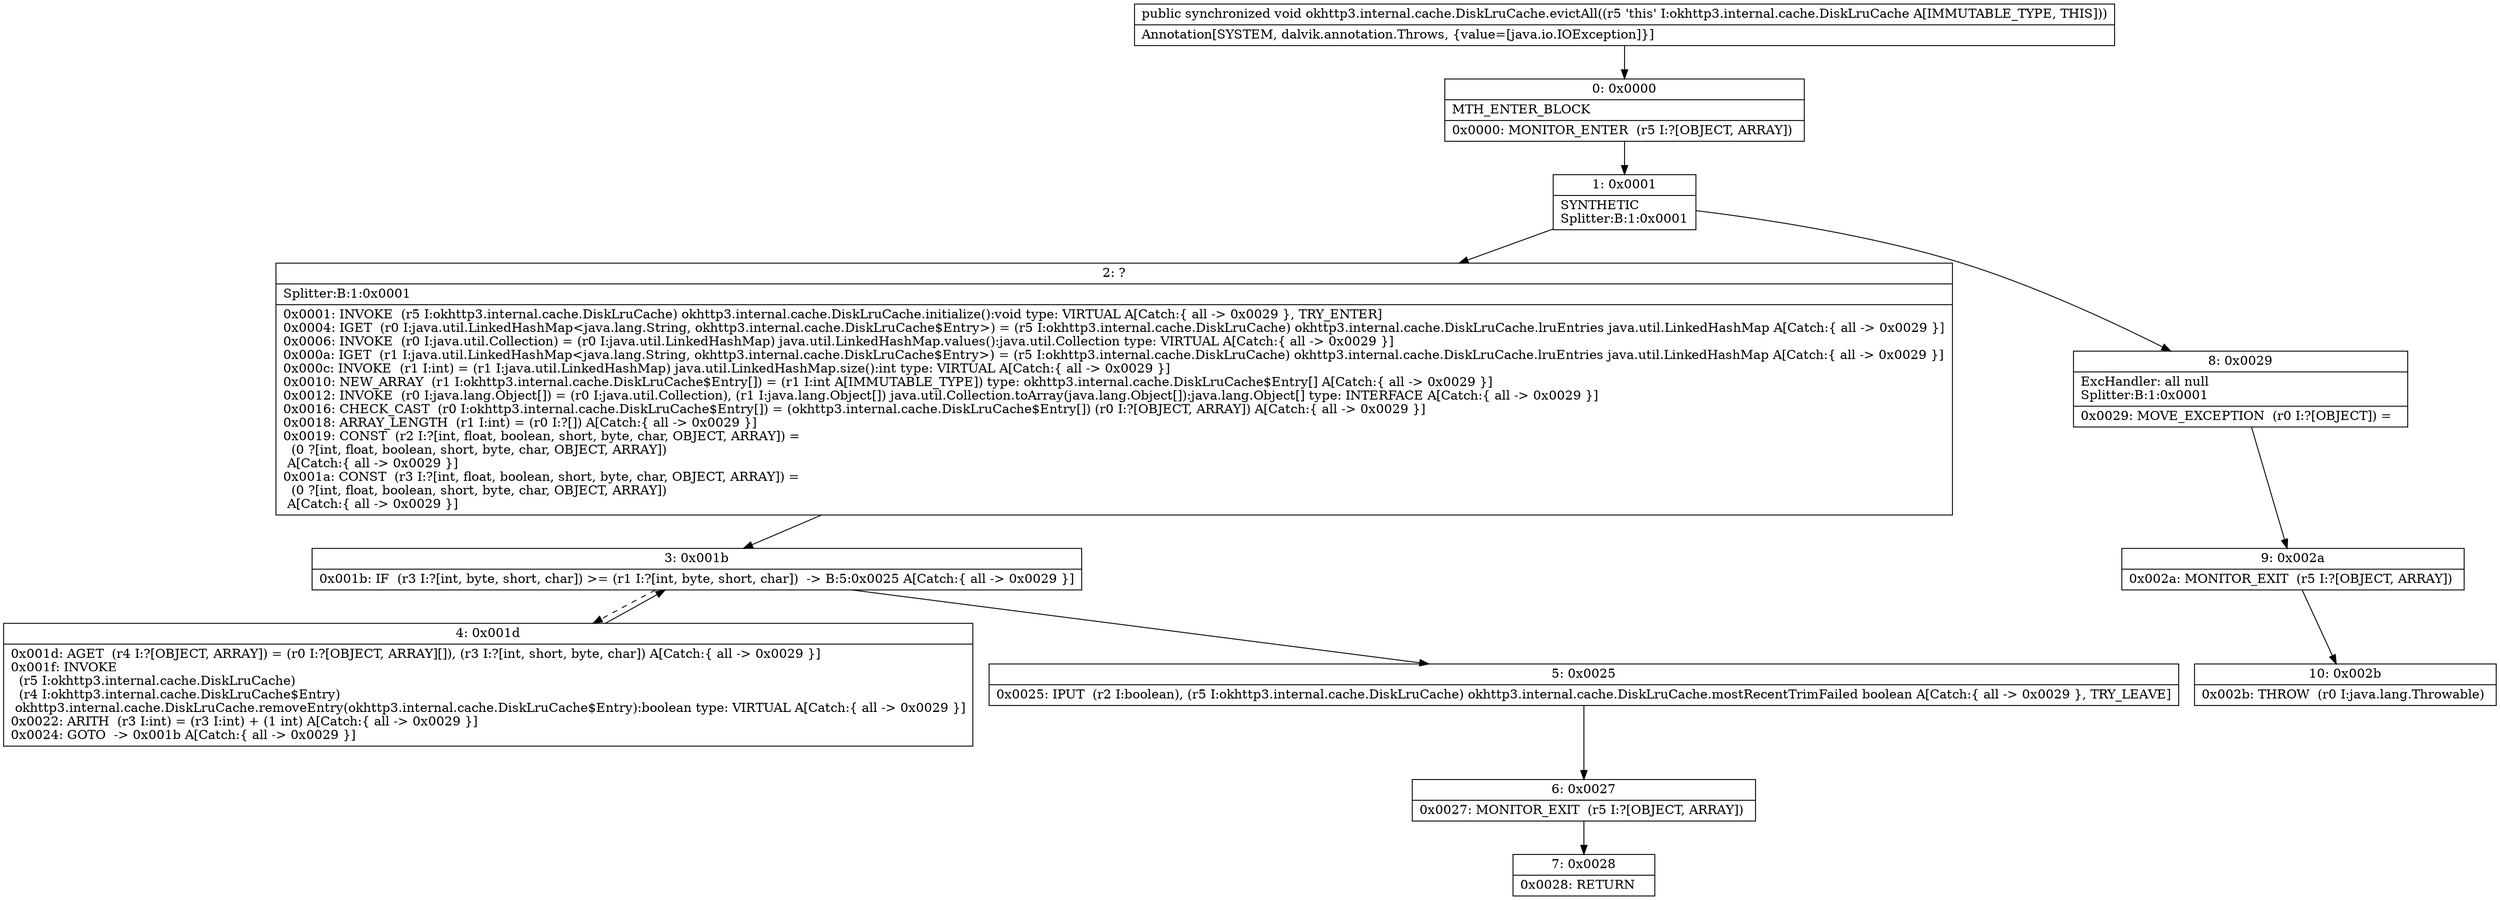 digraph "CFG forokhttp3.internal.cache.DiskLruCache.evictAll()V" {
Node_0 [shape=record,label="{0\:\ 0x0000|MTH_ENTER_BLOCK\l|0x0000: MONITOR_ENTER  (r5 I:?[OBJECT, ARRAY]) \l}"];
Node_1 [shape=record,label="{1\:\ 0x0001|SYNTHETIC\lSplitter:B:1:0x0001\l}"];
Node_2 [shape=record,label="{2\:\ ?|Splitter:B:1:0x0001\l|0x0001: INVOKE  (r5 I:okhttp3.internal.cache.DiskLruCache) okhttp3.internal.cache.DiskLruCache.initialize():void type: VIRTUAL A[Catch:\{ all \-\> 0x0029 \}, TRY_ENTER]\l0x0004: IGET  (r0 I:java.util.LinkedHashMap\<java.lang.String, okhttp3.internal.cache.DiskLruCache$Entry\>) = (r5 I:okhttp3.internal.cache.DiskLruCache) okhttp3.internal.cache.DiskLruCache.lruEntries java.util.LinkedHashMap A[Catch:\{ all \-\> 0x0029 \}]\l0x0006: INVOKE  (r0 I:java.util.Collection) = (r0 I:java.util.LinkedHashMap) java.util.LinkedHashMap.values():java.util.Collection type: VIRTUAL A[Catch:\{ all \-\> 0x0029 \}]\l0x000a: IGET  (r1 I:java.util.LinkedHashMap\<java.lang.String, okhttp3.internal.cache.DiskLruCache$Entry\>) = (r5 I:okhttp3.internal.cache.DiskLruCache) okhttp3.internal.cache.DiskLruCache.lruEntries java.util.LinkedHashMap A[Catch:\{ all \-\> 0x0029 \}]\l0x000c: INVOKE  (r1 I:int) = (r1 I:java.util.LinkedHashMap) java.util.LinkedHashMap.size():int type: VIRTUAL A[Catch:\{ all \-\> 0x0029 \}]\l0x0010: NEW_ARRAY  (r1 I:okhttp3.internal.cache.DiskLruCache$Entry[]) = (r1 I:int A[IMMUTABLE_TYPE]) type: okhttp3.internal.cache.DiskLruCache$Entry[] A[Catch:\{ all \-\> 0x0029 \}]\l0x0012: INVOKE  (r0 I:java.lang.Object[]) = (r0 I:java.util.Collection), (r1 I:java.lang.Object[]) java.util.Collection.toArray(java.lang.Object[]):java.lang.Object[] type: INTERFACE A[Catch:\{ all \-\> 0x0029 \}]\l0x0016: CHECK_CAST  (r0 I:okhttp3.internal.cache.DiskLruCache$Entry[]) = (okhttp3.internal.cache.DiskLruCache$Entry[]) (r0 I:?[OBJECT, ARRAY]) A[Catch:\{ all \-\> 0x0029 \}]\l0x0018: ARRAY_LENGTH  (r1 I:int) = (r0 I:?[]) A[Catch:\{ all \-\> 0x0029 \}]\l0x0019: CONST  (r2 I:?[int, float, boolean, short, byte, char, OBJECT, ARRAY]) = \l  (0 ?[int, float, boolean, short, byte, char, OBJECT, ARRAY])\l A[Catch:\{ all \-\> 0x0029 \}]\l0x001a: CONST  (r3 I:?[int, float, boolean, short, byte, char, OBJECT, ARRAY]) = \l  (0 ?[int, float, boolean, short, byte, char, OBJECT, ARRAY])\l A[Catch:\{ all \-\> 0x0029 \}]\l}"];
Node_3 [shape=record,label="{3\:\ 0x001b|0x001b: IF  (r3 I:?[int, byte, short, char]) \>= (r1 I:?[int, byte, short, char])  \-\> B:5:0x0025 A[Catch:\{ all \-\> 0x0029 \}]\l}"];
Node_4 [shape=record,label="{4\:\ 0x001d|0x001d: AGET  (r4 I:?[OBJECT, ARRAY]) = (r0 I:?[OBJECT, ARRAY][]), (r3 I:?[int, short, byte, char]) A[Catch:\{ all \-\> 0x0029 \}]\l0x001f: INVOKE  \l  (r5 I:okhttp3.internal.cache.DiskLruCache)\l  (r4 I:okhttp3.internal.cache.DiskLruCache$Entry)\l okhttp3.internal.cache.DiskLruCache.removeEntry(okhttp3.internal.cache.DiskLruCache$Entry):boolean type: VIRTUAL A[Catch:\{ all \-\> 0x0029 \}]\l0x0022: ARITH  (r3 I:int) = (r3 I:int) + (1 int) A[Catch:\{ all \-\> 0x0029 \}]\l0x0024: GOTO  \-\> 0x001b A[Catch:\{ all \-\> 0x0029 \}]\l}"];
Node_5 [shape=record,label="{5\:\ 0x0025|0x0025: IPUT  (r2 I:boolean), (r5 I:okhttp3.internal.cache.DiskLruCache) okhttp3.internal.cache.DiskLruCache.mostRecentTrimFailed boolean A[Catch:\{ all \-\> 0x0029 \}, TRY_LEAVE]\l}"];
Node_6 [shape=record,label="{6\:\ 0x0027|0x0027: MONITOR_EXIT  (r5 I:?[OBJECT, ARRAY]) \l}"];
Node_7 [shape=record,label="{7\:\ 0x0028|0x0028: RETURN   \l}"];
Node_8 [shape=record,label="{8\:\ 0x0029|ExcHandler: all null\lSplitter:B:1:0x0001\l|0x0029: MOVE_EXCEPTION  (r0 I:?[OBJECT]) =  \l}"];
Node_9 [shape=record,label="{9\:\ 0x002a|0x002a: MONITOR_EXIT  (r5 I:?[OBJECT, ARRAY]) \l}"];
Node_10 [shape=record,label="{10\:\ 0x002b|0x002b: THROW  (r0 I:java.lang.Throwable) \l}"];
MethodNode[shape=record,label="{public synchronized void okhttp3.internal.cache.DiskLruCache.evictAll((r5 'this' I:okhttp3.internal.cache.DiskLruCache A[IMMUTABLE_TYPE, THIS]))  | Annotation[SYSTEM, dalvik.annotation.Throws, \{value=[java.io.IOException]\}]\l}"];
MethodNode -> Node_0;
Node_0 -> Node_1;
Node_1 -> Node_2;
Node_1 -> Node_8;
Node_2 -> Node_3;
Node_3 -> Node_4[style=dashed];
Node_3 -> Node_5;
Node_4 -> Node_3;
Node_5 -> Node_6;
Node_6 -> Node_7;
Node_8 -> Node_9;
Node_9 -> Node_10;
}

